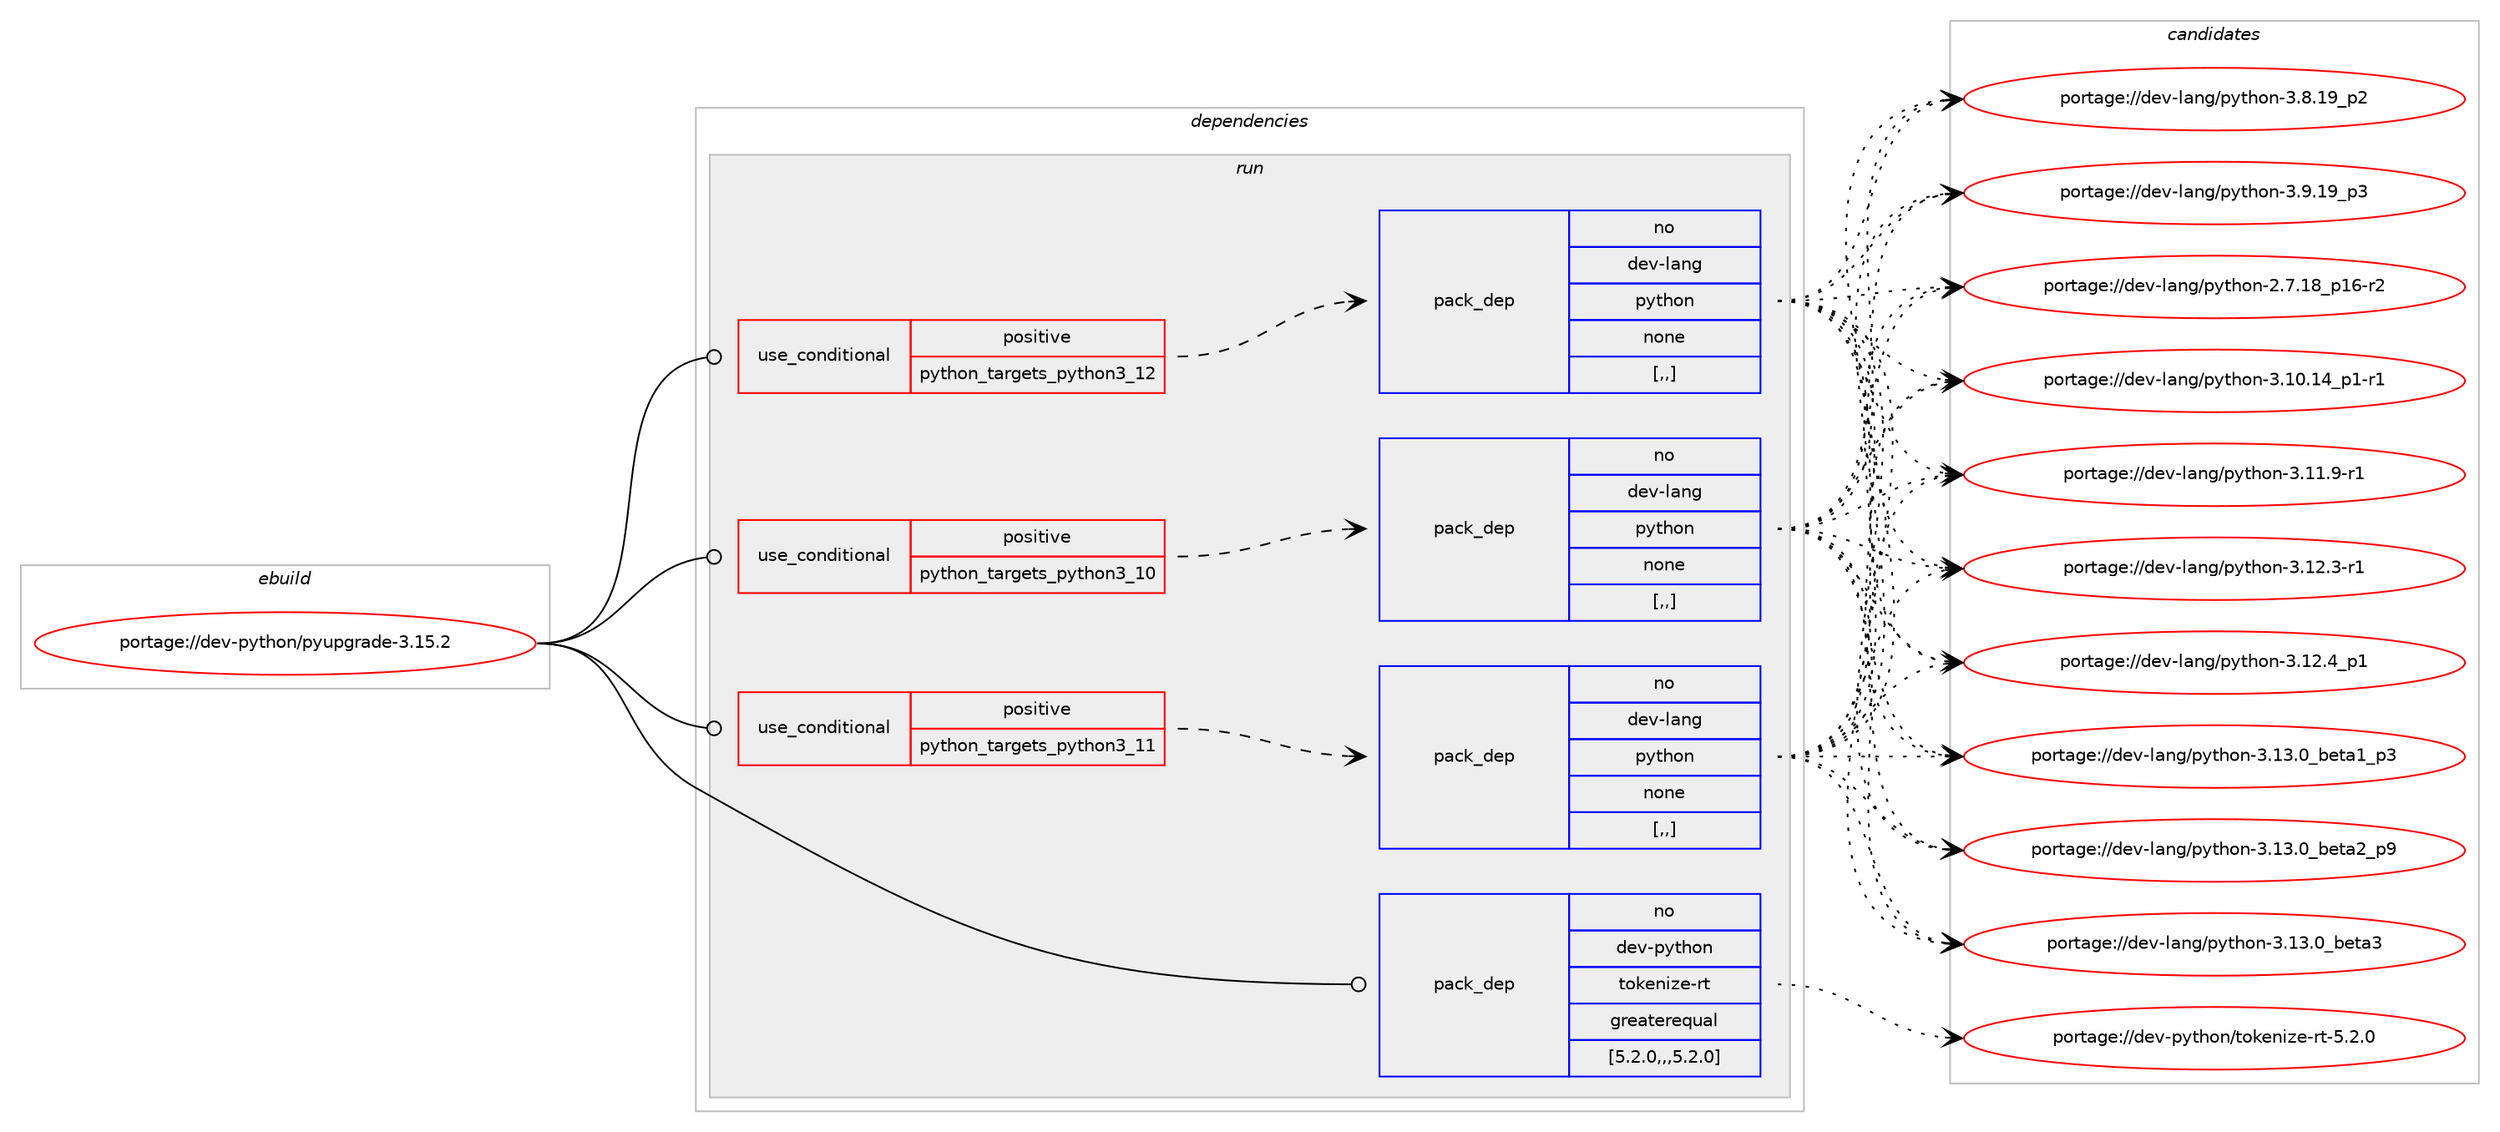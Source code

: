 digraph prolog {

# *************
# Graph options
# *************

newrank=true;
concentrate=true;
compound=true;
graph [rankdir=LR,fontname=Helvetica,fontsize=10,ranksep=1.5];#, ranksep=2.5, nodesep=0.2];
edge  [arrowhead=vee];
node  [fontname=Helvetica,fontsize=10];

# **********
# The ebuild
# **********

subgraph cluster_leftcol {
color=gray;
rank=same;
label=<<i>ebuild</i>>;
id [label="portage://dev-python/pyupgrade-3.15.2", color=red, width=4, href="../dev-python/pyupgrade-3.15.2.svg"];
}

# ****************
# The dependencies
# ****************

subgraph cluster_midcol {
color=gray;
label=<<i>dependencies</i>>;
subgraph cluster_compile {
fillcolor="#eeeeee";
style=filled;
label=<<i>compile</i>>;
}
subgraph cluster_compileandrun {
fillcolor="#eeeeee";
style=filled;
label=<<i>compile and run</i>>;
}
subgraph cluster_run {
fillcolor="#eeeeee";
style=filled;
label=<<i>run</i>>;
subgraph cond37313 {
dependency156727 [label=<<TABLE BORDER="0" CELLBORDER="1" CELLSPACING="0" CELLPADDING="4"><TR><TD ROWSPAN="3" CELLPADDING="10">use_conditional</TD></TR><TR><TD>positive</TD></TR><TR><TD>python_targets_python3_10</TD></TR></TABLE>>, shape=none, color=red];
subgraph pack118176 {
dependency156728 [label=<<TABLE BORDER="0" CELLBORDER="1" CELLSPACING="0" CELLPADDING="4" WIDTH="220"><TR><TD ROWSPAN="6" CELLPADDING="30">pack_dep</TD></TR><TR><TD WIDTH="110">no</TD></TR><TR><TD>dev-lang</TD></TR><TR><TD>python</TD></TR><TR><TD>none</TD></TR><TR><TD>[,,]</TD></TR></TABLE>>, shape=none, color=blue];
}
dependency156727:e -> dependency156728:w [weight=20,style="dashed",arrowhead="vee"];
}
id:e -> dependency156727:w [weight=20,style="solid",arrowhead="odot"];
subgraph cond37314 {
dependency156729 [label=<<TABLE BORDER="0" CELLBORDER="1" CELLSPACING="0" CELLPADDING="4"><TR><TD ROWSPAN="3" CELLPADDING="10">use_conditional</TD></TR><TR><TD>positive</TD></TR><TR><TD>python_targets_python3_11</TD></TR></TABLE>>, shape=none, color=red];
subgraph pack118177 {
dependency156730 [label=<<TABLE BORDER="0" CELLBORDER="1" CELLSPACING="0" CELLPADDING="4" WIDTH="220"><TR><TD ROWSPAN="6" CELLPADDING="30">pack_dep</TD></TR><TR><TD WIDTH="110">no</TD></TR><TR><TD>dev-lang</TD></TR><TR><TD>python</TD></TR><TR><TD>none</TD></TR><TR><TD>[,,]</TD></TR></TABLE>>, shape=none, color=blue];
}
dependency156729:e -> dependency156730:w [weight=20,style="dashed",arrowhead="vee"];
}
id:e -> dependency156729:w [weight=20,style="solid",arrowhead="odot"];
subgraph cond37315 {
dependency156731 [label=<<TABLE BORDER="0" CELLBORDER="1" CELLSPACING="0" CELLPADDING="4"><TR><TD ROWSPAN="3" CELLPADDING="10">use_conditional</TD></TR><TR><TD>positive</TD></TR><TR><TD>python_targets_python3_12</TD></TR></TABLE>>, shape=none, color=red];
subgraph pack118178 {
dependency156732 [label=<<TABLE BORDER="0" CELLBORDER="1" CELLSPACING="0" CELLPADDING="4" WIDTH="220"><TR><TD ROWSPAN="6" CELLPADDING="30">pack_dep</TD></TR><TR><TD WIDTH="110">no</TD></TR><TR><TD>dev-lang</TD></TR><TR><TD>python</TD></TR><TR><TD>none</TD></TR><TR><TD>[,,]</TD></TR></TABLE>>, shape=none, color=blue];
}
dependency156731:e -> dependency156732:w [weight=20,style="dashed",arrowhead="vee"];
}
id:e -> dependency156731:w [weight=20,style="solid",arrowhead="odot"];
subgraph pack118179 {
dependency156733 [label=<<TABLE BORDER="0" CELLBORDER="1" CELLSPACING="0" CELLPADDING="4" WIDTH="220"><TR><TD ROWSPAN="6" CELLPADDING="30">pack_dep</TD></TR><TR><TD WIDTH="110">no</TD></TR><TR><TD>dev-python</TD></TR><TR><TD>tokenize-rt</TD></TR><TR><TD>greaterequal</TD></TR><TR><TD>[5.2.0,,,5.2.0]</TD></TR></TABLE>>, shape=none, color=blue];
}
id:e -> dependency156733:w [weight=20,style="solid",arrowhead="odot"];
}
}

# **************
# The candidates
# **************

subgraph cluster_choices {
rank=same;
color=gray;
label=<<i>candidates</i>>;

subgraph choice118176 {
color=black;
nodesep=1;
choice100101118451089711010347112121116104111110455046554649569511249544511450 [label="portage://dev-lang/python-2.7.18_p16-r2", color=red, width=4,href="../dev-lang/python-2.7.18_p16-r2.svg"];
choice100101118451089711010347112121116104111110455146494846495295112494511449 [label="portage://dev-lang/python-3.10.14_p1-r1", color=red, width=4,href="../dev-lang/python-3.10.14_p1-r1.svg"];
choice100101118451089711010347112121116104111110455146494946574511449 [label="portage://dev-lang/python-3.11.9-r1", color=red, width=4,href="../dev-lang/python-3.11.9-r1.svg"];
choice100101118451089711010347112121116104111110455146495046514511449 [label="portage://dev-lang/python-3.12.3-r1", color=red, width=4,href="../dev-lang/python-3.12.3-r1.svg"];
choice100101118451089711010347112121116104111110455146495046529511249 [label="portage://dev-lang/python-3.12.4_p1", color=red, width=4,href="../dev-lang/python-3.12.4_p1.svg"];
choice10010111845108971101034711212111610411111045514649514648959810111697499511251 [label="portage://dev-lang/python-3.13.0_beta1_p3", color=red, width=4,href="../dev-lang/python-3.13.0_beta1_p3.svg"];
choice10010111845108971101034711212111610411111045514649514648959810111697509511257 [label="portage://dev-lang/python-3.13.0_beta2_p9", color=red, width=4,href="../dev-lang/python-3.13.0_beta2_p9.svg"];
choice1001011184510897110103471121211161041111104551464951464895981011169751 [label="portage://dev-lang/python-3.13.0_beta3", color=red, width=4,href="../dev-lang/python-3.13.0_beta3.svg"];
choice100101118451089711010347112121116104111110455146564649579511250 [label="portage://dev-lang/python-3.8.19_p2", color=red, width=4,href="../dev-lang/python-3.8.19_p2.svg"];
choice100101118451089711010347112121116104111110455146574649579511251 [label="portage://dev-lang/python-3.9.19_p3", color=red, width=4,href="../dev-lang/python-3.9.19_p3.svg"];
dependency156728:e -> choice100101118451089711010347112121116104111110455046554649569511249544511450:w [style=dotted,weight="100"];
dependency156728:e -> choice100101118451089711010347112121116104111110455146494846495295112494511449:w [style=dotted,weight="100"];
dependency156728:e -> choice100101118451089711010347112121116104111110455146494946574511449:w [style=dotted,weight="100"];
dependency156728:e -> choice100101118451089711010347112121116104111110455146495046514511449:w [style=dotted,weight="100"];
dependency156728:e -> choice100101118451089711010347112121116104111110455146495046529511249:w [style=dotted,weight="100"];
dependency156728:e -> choice10010111845108971101034711212111610411111045514649514648959810111697499511251:w [style=dotted,weight="100"];
dependency156728:e -> choice10010111845108971101034711212111610411111045514649514648959810111697509511257:w [style=dotted,weight="100"];
dependency156728:e -> choice1001011184510897110103471121211161041111104551464951464895981011169751:w [style=dotted,weight="100"];
dependency156728:e -> choice100101118451089711010347112121116104111110455146564649579511250:w [style=dotted,weight="100"];
dependency156728:e -> choice100101118451089711010347112121116104111110455146574649579511251:w [style=dotted,weight="100"];
}
subgraph choice118177 {
color=black;
nodesep=1;
choice100101118451089711010347112121116104111110455046554649569511249544511450 [label="portage://dev-lang/python-2.7.18_p16-r2", color=red, width=4,href="../dev-lang/python-2.7.18_p16-r2.svg"];
choice100101118451089711010347112121116104111110455146494846495295112494511449 [label="portage://dev-lang/python-3.10.14_p1-r1", color=red, width=4,href="../dev-lang/python-3.10.14_p1-r1.svg"];
choice100101118451089711010347112121116104111110455146494946574511449 [label="portage://dev-lang/python-3.11.9-r1", color=red, width=4,href="../dev-lang/python-3.11.9-r1.svg"];
choice100101118451089711010347112121116104111110455146495046514511449 [label="portage://dev-lang/python-3.12.3-r1", color=red, width=4,href="../dev-lang/python-3.12.3-r1.svg"];
choice100101118451089711010347112121116104111110455146495046529511249 [label="portage://dev-lang/python-3.12.4_p1", color=red, width=4,href="../dev-lang/python-3.12.4_p1.svg"];
choice10010111845108971101034711212111610411111045514649514648959810111697499511251 [label="portage://dev-lang/python-3.13.0_beta1_p3", color=red, width=4,href="../dev-lang/python-3.13.0_beta1_p3.svg"];
choice10010111845108971101034711212111610411111045514649514648959810111697509511257 [label="portage://dev-lang/python-3.13.0_beta2_p9", color=red, width=4,href="../dev-lang/python-3.13.0_beta2_p9.svg"];
choice1001011184510897110103471121211161041111104551464951464895981011169751 [label="portage://dev-lang/python-3.13.0_beta3", color=red, width=4,href="../dev-lang/python-3.13.0_beta3.svg"];
choice100101118451089711010347112121116104111110455146564649579511250 [label="portage://dev-lang/python-3.8.19_p2", color=red, width=4,href="../dev-lang/python-3.8.19_p2.svg"];
choice100101118451089711010347112121116104111110455146574649579511251 [label="portage://dev-lang/python-3.9.19_p3", color=red, width=4,href="../dev-lang/python-3.9.19_p3.svg"];
dependency156730:e -> choice100101118451089711010347112121116104111110455046554649569511249544511450:w [style=dotted,weight="100"];
dependency156730:e -> choice100101118451089711010347112121116104111110455146494846495295112494511449:w [style=dotted,weight="100"];
dependency156730:e -> choice100101118451089711010347112121116104111110455146494946574511449:w [style=dotted,weight="100"];
dependency156730:e -> choice100101118451089711010347112121116104111110455146495046514511449:w [style=dotted,weight="100"];
dependency156730:e -> choice100101118451089711010347112121116104111110455146495046529511249:w [style=dotted,weight="100"];
dependency156730:e -> choice10010111845108971101034711212111610411111045514649514648959810111697499511251:w [style=dotted,weight="100"];
dependency156730:e -> choice10010111845108971101034711212111610411111045514649514648959810111697509511257:w [style=dotted,weight="100"];
dependency156730:e -> choice1001011184510897110103471121211161041111104551464951464895981011169751:w [style=dotted,weight="100"];
dependency156730:e -> choice100101118451089711010347112121116104111110455146564649579511250:w [style=dotted,weight="100"];
dependency156730:e -> choice100101118451089711010347112121116104111110455146574649579511251:w [style=dotted,weight="100"];
}
subgraph choice118178 {
color=black;
nodesep=1;
choice100101118451089711010347112121116104111110455046554649569511249544511450 [label="portage://dev-lang/python-2.7.18_p16-r2", color=red, width=4,href="../dev-lang/python-2.7.18_p16-r2.svg"];
choice100101118451089711010347112121116104111110455146494846495295112494511449 [label="portage://dev-lang/python-3.10.14_p1-r1", color=red, width=4,href="../dev-lang/python-3.10.14_p1-r1.svg"];
choice100101118451089711010347112121116104111110455146494946574511449 [label="portage://dev-lang/python-3.11.9-r1", color=red, width=4,href="../dev-lang/python-3.11.9-r1.svg"];
choice100101118451089711010347112121116104111110455146495046514511449 [label="portage://dev-lang/python-3.12.3-r1", color=red, width=4,href="../dev-lang/python-3.12.3-r1.svg"];
choice100101118451089711010347112121116104111110455146495046529511249 [label="portage://dev-lang/python-3.12.4_p1", color=red, width=4,href="../dev-lang/python-3.12.4_p1.svg"];
choice10010111845108971101034711212111610411111045514649514648959810111697499511251 [label="portage://dev-lang/python-3.13.0_beta1_p3", color=red, width=4,href="../dev-lang/python-3.13.0_beta1_p3.svg"];
choice10010111845108971101034711212111610411111045514649514648959810111697509511257 [label="portage://dev-lang/python-3.13.0_beta2_p9", color=red, width=4,href="../dev-lang/python-3.13.0_beta2_p9.svg"];
choice1001011184510897110103471121211161041111104551464951464895981011169751 [label="portage://dev-lang/python-3.13.0_beta3", color=red, width=4,href="../dev-lang/python-3.13.0_beta3.svg"];
choice100101118451089711010347112121116104111110455146564649579511250 [label="portage://dev-lang/python-3.8.19_p2", color=red, width=4,href="../dev-lang/python-3.8.19_p2.svg"];
choice100101118451089711010347112121116104111110455146574649579511251 [label="portage://dev-lang/python-3.9.19_p3", color=red, width=4,href="../dev-lang/python-3.9.19_p3.svg"];
dependency156732:e -> choice100101118451089711010347112121116104111110455046554649569511249544511450:w [style=dotted,weight="100"];
dependency156732:e -> choice100101118451089711010347112121116104111110455146494846495295112494511449:w [style=dotted,weight="100"];
dependency156732:e -> choice100101118451089711010347112121116104111110455146494946574511449:w [style=dotted,weight="100"];
dependency156732:e -> choice100101118451089711010347112121116104111110455146495046514511449:w [style=dotted,weight="100"];
dependency156732:e -> choice100101118451089711010347112121116104111110455146495046529511249:w [style=dotted,weight="100"];
dependency156732:e -> choice10010111845108971101034711212111610411111045514649514648959810111697499511251:w [style=dotted,weight="100"];
dependency156732:e -> choice10010111845108971101034711212111610411111045514649514648959810111697509511257:w [style=dotted,weight="100"];
dependency156732:e -> choice1001011184510897110103471121211161041111104551464951464895981011169751:w [style=dotted,weight="100"];
dependency156732:e -> choice100101118451089711010347112121116104111110455146564649579511250:w [style=dotted,weight="100"];
dependency156732:e -> choice100101118451089711010347112121116104111110455146574649579511251:w [style=dotted,weight="100"];
}
subgraph choice118179 {
color=black;
nodesep=1;
choice100101118451121211161041111104711611110710111010512210145114116455346504648 [label="portage://dev-python/tokenize-rt-5.2.0", color=red, width=4,href="../dev-python/tokenize-rt-5.2.0.svg"];
dependency156733:e -> choice100101118451121211161041111104711611110710111010512210145114116455346504648:w [style=dotted,weight="100"];
}
}

}

